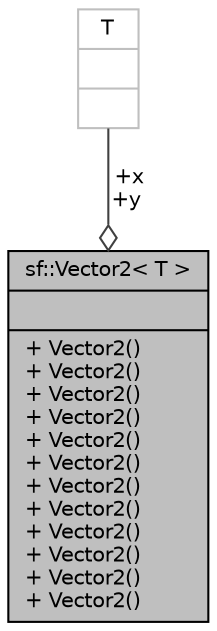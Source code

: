 digraph "sf::Vector2&lt; T &gt;"
{
 // LATEX_PDF_SIZE
  edge [fontname="Helvetica",fontsize="10",labelfontname="Helvetica",labelfontsize="10"];
  node [fontname="Helvetica",fontsize="10",shape=record];
  Node1 [label="{sf::Vector2\< T \>\n||+ Vector2()\l+ Vector2()\l+ Vector2()\l+ Vector2()\l+ Vector2()\l+ Vector2()\l+ Vector2()\l+ Vector2()\l+ Vector2()\l+ Vector2()\l+ Vector2()\l+ Vector2()\l}",height=0.2,width=0.4,color="black", fillcolor="grey75", style="filled", fontcolor="black",tooltip="Utility template class for manipulating 2-dimensional vectors."];
  Node2 -> Node1 [color="grey25",fontsize="10",style="solid",label=" +x\n+y" ,arrowhead="odiamond",fontname="Helvetica"];
  Node2 [label="{T\n||}",height=0.2,width=0.4,color="grey75", fillcolor="white", style="filled",tooltip=" "];
}
